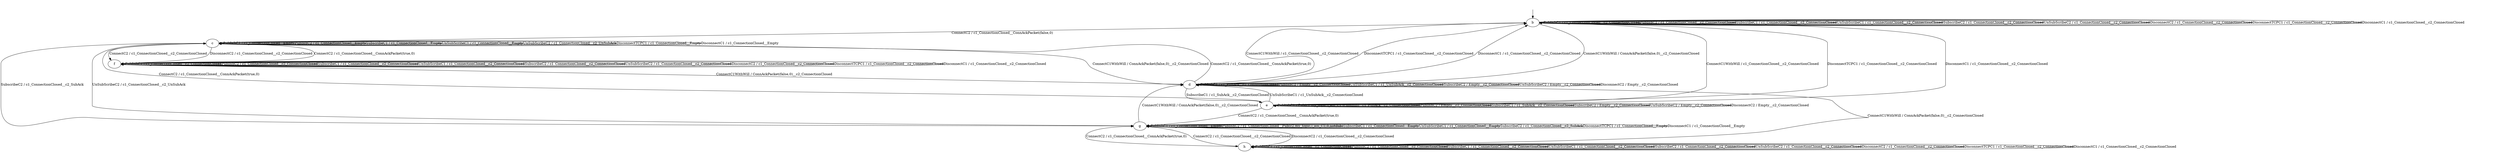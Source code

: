 digraph "" {
	graph [configurations="VerneMQ|mosquitto"];
	node [label="\N"];
	__start0	[feature=True,
		label="",
		shape=none];
	b	[feature=True];
	__start0 -> b	[key=0];
	b -> b	[key=0,
		feature="VerneMQ|mosquitto",
		label="PublishC1 / c1_ConnectionClosed__c2_ConnectionClosed"];
	b -> b	[key=1,
		feature="VerneMQ|mosquitto",
		label="PublishC2 / c1_ConnectionClosed__c2_ConnectionClosed"];
	b -> b	[key=2,
		feature="VerneMQ|mosquitto",
		label="SubscribeC1 / c1_ConnectionClosed__c2_ConnectionClosed"];
	b -> b	[key=3,
		feature="VerneMQ|mosquitto",
		label="UnSubScribeC1 / c1_ConnectionClosed__c2_ConnectionClosed"];
	b -> b	[key=4,
		feature="VerneMQ|mosquitto",
		label="SubscribeC2 / c1_ConnectionClosed__c2_ConnectionClosed"];
	b -> b	[key=5,
		feature="VerneMQ|mosquitto",
		label="UnSubScribeC2 / c1_ConnectionClosed__c2_ConnectionClosed"];
	b -> b	[key=6,
		feature="VerneMQ|mosquitto",
		label="DisconnectC2 / c1_ConnectionClosed__c2_ConnectionClosed"];
	b -> b	[key=7,
		feature="VerneMQ|mosquitto",
		label="DisconnectTCPC1 / c1_ConnectionClosed__c2_ConnectionClosed"];
	b -> b	[key=8,
		feature="VerneMQ|mosquitto",
		label="DisconnectC1 / c1_ConnectionClosed__c2_ConnectionClosed"];
	c	[feature="VerneMQ|mosquitto"];
	b -> c	[key=0,
		feature="VerneMQ|mosquitto",
		label="ConnectC2 / c1_ConnectionClosed__ConnAckPacket(false,0)"];
	d	[feature="VerneMQ|mosquitto"];
	b -> d	[key=0,
		feature="VerneMQ|mosquitto",
		label="ConnectC1WithWill / ConnAckPacket(false,0)__c2_ConnectionClosed"];
	c -> c	[key=0,
		feature="VerneMQ|mosquitto",
		label="PublishC1 / c1_ConnectionClosed__Empty"];
	c -> c	[key=1,
		feature="VerneMQ|mosquitto",
		label="PublishC2 / c1_ConnectionClosed__Empty"];
	c -> c	[key=2,
		feature="VerneMQ|mosquitto",
		label="SubscribeC1 / c1_ConnectionClosed__Empty"];
	c -> c	[key=3,
		feature="VerneMQ|mosquitto",
		label="UnSubScribeC1 / c1_ConnectionClosed__Empty"];
	c -> c	[key=4,
		feature="VerneMQ|mosquitto",
		label="UnSubScribeC2 / c1_ConnectionClosed__c2_UnSubAck"];
	c -> c	[key=5,
		feature="VerneMQ|mosquitto",
		label="DisconnectTCPC1 / c1_ConnectionClosed__Empty"];
	c -> c	[key=6,
		feature="VerneMQ|mosquitto",
		label="DisconnectC1 / c1_ConnectionClosed__Empty"];
	c -> d	[key=0,
		feature="VerneMQ|mosquitto",
		label="ConnectC1WithWill / ConnAckPacket(false,0)__c2_ConnectionClosed"];
	f	[feature="VerneMQ|mosquitto"];
	c -> f	[key=0,
		feature="VerneMQ|mosquitto",
		label="ConnectC2 / c1_ConnectionClosed__c2_ConnectionClosed"];
	c -> f	[key=1,
		feature="VerneMQ|mosquitto",
		label="DisconnectC2 / c1_ConnectionClosed__c2_ConnectionClosed"];
	g	[feature="VerneMQ|mosquitto"];
	c -> g	[key=0,
		feature="VerneMQ|mosquitto",
		label="SubscribeC2 / c1_ConnectionClosed__c2_SubAck"];
	d -> b	[key=0,
		feature="VerneMQ|mosquitto",
		label="ConnectC1WithWill / c1_ConnectionClosed__c2_ConnectionClosed"];
	d -> b	[key=1,
		feature="VerneMQ|mosquitto",
		label="DisconnectTCPC1 / c1_ConnectionClosed__c2_ConnectionClosed"];
	d -> b	[key=2,
		feature="VerneMQ|mosquitto",
		label="DisconnectC1 / c1_ConnectionClosed__c2_ConnectionClosed"];
	d -> c	[key=0,
		feature="VerneMQ|mosquitto",
		label="ConnectC2 / c1_ConnectionClosed__ConnAckPacket(true,0)"];
	d -> d	[key=0,
		feature="VerneMQ|mosquitto",
		label="PublishC1 / c1_PubAck__c2_ConnectionClosed"];
	d -> d	[key=1,
		feature="VerneMQ|mosquitto",
		label="PublishC2 / Empty__c2_ConnectionClosed"];
	d -> d	[key=2,
		feature="VerneMQ|mosquitto",
		label="UnSubScribeC1 / c1_UnSubAck__c2_ConnectionClosed"];
	d -> d	[key=3,
		feature="VerneMQ|mosquitto",
		label="SubscribeC2 / Empty__c2_ConnectionClosed"];
	d -> d	[key=4,
		feature="VerneMQ|mosquitto",
		label="UnSubScribeC2 / Empty__c2_ConnectionClosed"];
	d -> d	[key=5,
		feature="VerneMQ|mosquitto",
		label="DisconnectC2 / Empty__c2_ConnectionClosed"];
	e	[feature="VerneMQ|mosquitto"];
	d -> e	[key=0,
		feature="VerneMQ|mosquitto",
		label="SubscribeC1 / c1_SubAck__c2_ConnectionClosed"];
	e -> b	[key=0,
		feature="VerneMQ|mosquitto",
		label="ConnectC1WithWill / c1_ConnectionClosed__c2_ConnectionClosed"];
	e -> b	[key=1,
		feature="VerneMQ|mosquitto",
		label="DisconnectTCPC1 / c1_ConnectionClosed__c2_ConnectionClosed"];
	e -> b	[key=2,
		feature="VerneMQ|mosquitto",
		label="DisconnectC1 / c1_ConnectionClosed__c2_ConnectionClosed"];
	e -> c	[key=0,
		feature=mosquitto,
		label="ConnectC2 / c1_ConnectionClosed__ConnAckPacket(true,0)"];
	e -> d	[key=0,
		feature="VerneMQ|mosquitto",
		label="UnSubScribeC1 / c1_UnSubAck__c2_ConnectionClosed"];
	e -> e	[key=0,
		feature="VerneMQ|mosquitto",
		label="PublishC1 / Pub(c1,my_topic,i_am_C1,0,notdub)__c1_PubAck__c2_ConnectionClosed"];
	e -> e	[key=1,
		feature="VerneMQ|mosquitto",
		label="PublishC2 / Empty__c2_ConnectionClosed"];
	e -> e	[key=2,
		feature="VerneMQ|mosquitto",
		label="SubscribeC1 / c1_SubAck__c2_ConnectionClosed"];
	e -> e	[key=3,
		feature="VerneMQ|mosquitto",
		label="SubscribeC2 / Empty__c2_ConnectionClosed"];
	e -> e	[key=4,
		feature="VerneMQ|mosquitto",
		label="UnSubScribeC2 / Empty__c2_ConnectionClosed"];
	e -> e	[key=5,
		feature="VerneMQ|mosquitto",
		label="DisconnectC2 / Empty__c2_ConnectionClosed"];
	e -> g	[key=0,
		feature=VerneMQ,
		label="ConnectC2 / c1_ConnectionClosed__ConnAckPacket(true,0)"];
	f -> c	[key=0,
		feature="VerneMQ|mosquitto",
		label="ConnectC2 / c1_ConnectionClosed__ConnAckPacket(true,0)"];
	f -> d	[key=0,
		feature="VerneMQ|mosquitto",
		label="ConnectC1WithWill / ConnAckPacket(false,0)__c2_ConnectionClosed"];
	f -> f	[key=0,
		feature="VerneMQ|mosquitto",
		label="PublishC1 / c1_ConnectionClosed__c2_ConnectionClosed"];
	f -> f	[key=1,
		feature="VerneMQ|mosquitto",
		label="PublishC2 / c1_ConnectionClosed__c2_ConnectionClosed"];
	f -> f	[key=2,
		feature="VerneMQ|mosquitto",
		label="SubscribeC1 / c1_ConnectionClosed__c2_ConnectionClosed"];
	f -> f	[key=3,
		feature="VerneMQ|mosquitto",
		label="UnSubScribeC1 / c1_ConnectionClosed__c2_ConnectionClosed"];
	f -> f	[key=4,
		feature="VerneMQ|mosquitto",
		label="SubscribeC2 / c1_ConnectionClosed__c2_ConnectionClosed"];
	f -> f	[key=5,
		feature="VerneMQ|mosquitto",
		label="UnSubScribeC2 / c1_ConnectionClosed__c2_ConnectionClosed"];
	f -> f	[key=6,
		feature="VerneMQ|mosquitto",
		label="DisconnectC2 / c1_ConnectionClosed__c2_ConnectionClosed"];
	f -> f	[key=7,
		feature="VerneMQ|mosquitto",
		label="DisconnectTCPC1 / c1_ConnectionClosed__c2_ConnectionClosed"];
	f -> f	[key=8,
		feature="VerneMQ|mosquitto",
		label="DisconnectC1 / c1_ConnectionClosed__c2_ConnectionClosed"];
	g -> c	[key=0,
		feature="VerneMQ|mosquitto",
		label="UnSubScribeC2 / c1_ConnectionClosed__c2_UnSubAck"];
	g -> d	[key=0,
		feature="VerneMQ|mosquitto",
		label="ConnectC1WithWill / ConnAckPacket(false,0)__c2_ConnectionClosed"];
	g -> g	[key=0,
		feature="VerneMQ|mosquitto",
		label="PublishC1 / c1_ConnectionClosed__Empty"];
	g -> g	[key=1,
		feature="VerneMQ|mosquitto",
		label="PublishC2 / c1_ConnectionClosed__Pub(c2,my_topic,i_am_C2,0,notdub)"];
	g -> g	[key=2,
		feature="VerneMQ|mosquitto",
		label="SubscribeC1 / c1_ConnectionClosed__Empty"];
	g -> g	[key=3,
		feature="VerneMQ|mosquitto",
		label="UnSubScribeC1 / c1_ConnectionClosed__Empty"];
	g -> g	[key=4,
		feature="VerneMQ|mosquitto",
		label="SubscribeC2 / c1_ConnectionClosed__c2_SubAck"];
	g -> g	[key=5,
		feature="VerneMQ|mosquitto",
		label="DisconnectTCPC1 / c1_ConnectionClosed__Empty"];
	g -> g	[key=6,
		feature="VerneMQ|mosquitto",
		label="DisconnectC1 / c1_ConnectionClosed__Empty"];
	h	[feature="VerneMQ|mosquitto"];
	g -> h	[key=0,
		feature="VerneMQ|mosquitto",
		label="ConnectC2 / c1_ConnectionClosed__c2_ConnectionClosed"];
	g -> h	[key=1,
		feature="VerneMQ|mosquitto",
		label="DisconnectC2 / c1_ConnectionClosed__c2_ConnectionClosed"];
	h -> d	[key=0,
		feature="VerneMQ|mosquitto",
		label="ConnectC1WithWill / ConnAckPacket(false,0)__c2_ConnectionClosed"];
	h -> g	[key=0,
		feature="VerneMQ|mosquitto",
		label="ConnectC2 / c1_ConnectionClosed__ConnAckPacket(true,0)"];
	h -> h	[key=0,
		feature="VerneMQ|mosquitto",
		label="PublishC1 / c1_ConnectionClosed__c2_ConnectionClosed"];
	h -> h	[key=1,
		feature="VerneMQ|mosquitto",
		label="PublishC2 / c1_ConnectionClosed__c2_ConnectionClosed"];
	h -> h	[key=2,
		feature="VerneMQ|mosquitto",
		label="SubscribeC1 / c1_ConnectionClosed__c2_ConnectionClosed"];
	h -> h	[key=3,
		feature="VerneMQ|mosquitto",
		label="UnSubScribeC1 / c1_ConnectionClosed__c2_ConnectionClosed"];
	h -> h	[key=4,
		feature="VerneMQ|mosquitto",
		label="SubscribeC2 / c1_ConnectionClosed__c2_ConnectionClosed"];
	h -> h	[key=5,
		feature="VerneMQ|mosquitto",
		label="UnSubScribeC2 / c1_ConnectionClosed__c2_ConnectionClosed"];
	h -> h	[key=6,
		feature="VerneMQ|mosquitto",
		label="DisconnectC2 / c1_ConnectionClosed__c2_ConnectionClosed"];
	h -> h	[key=7,
		feature="VerneMQ|mosquitto",
		label="DisconnectTCPC1 / c1_ConnectionClosed__c2_ConnectionClosed"];
	h -> h	[key=8,
		feature="VerneMQ|mosquitto",
		label="DisconnectC1 / c1_ConnectionClosed__c2_ConnectionClosed"];
}
